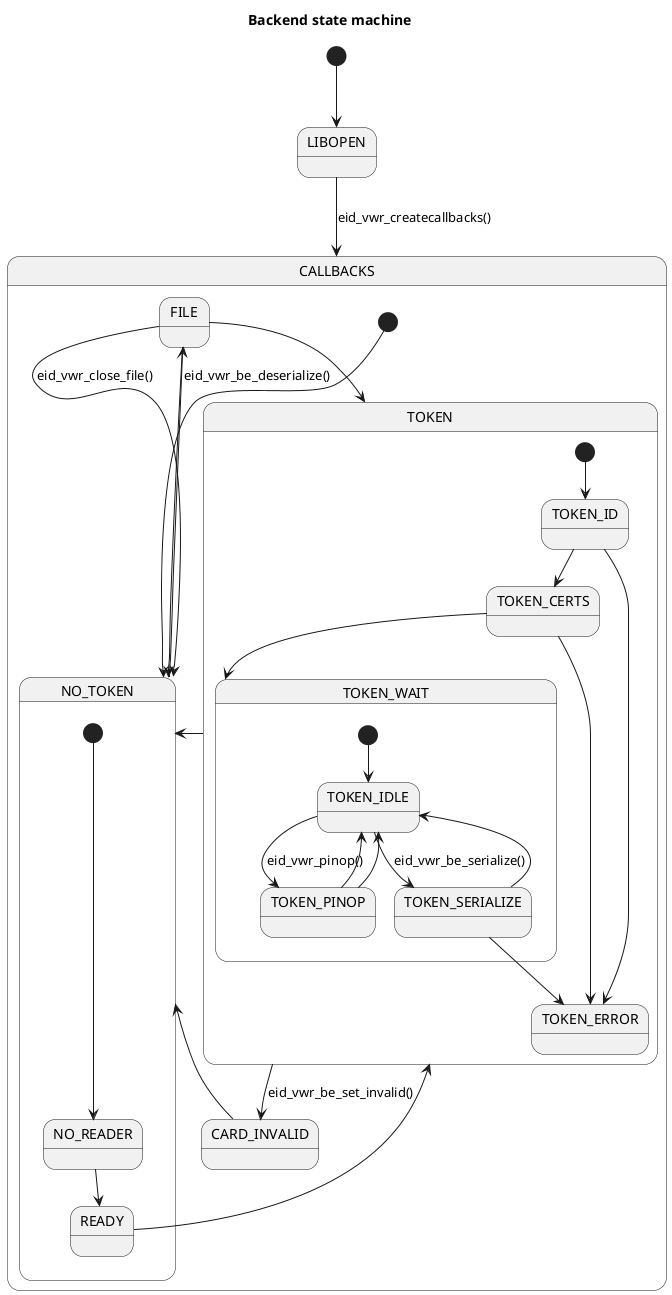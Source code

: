 @startuml
title Backend state machine

' This file documents the state machine as implemented in state.c. It
' can be converted to a diagram by way of PlantUML, see
' http://plantuml.com/
'
' This version of the state machine is for the benefit of people who
' want to use the eID Viewer backend library, and don't care about how
' everything is implemented. It therefore contains documents which
' external function call has which state machine transition as an
' effect, rather than which event (as in the other state machine
' diagram)

[*] --> LIBOPEN

LIBOPEN --> CALLBACKS : eid_vwr_createcallbacks()

state CALLBACKS {
  state NO_TOKEN
  state TOKEN
  state FILE
  state CARD_INVALID

  [*] --> NO_TOKEN

  NO_TOKEN --> FILE : eid_vwr_be_deserialize()
  FILE --> NO_TOKEN : eid_vwr_close_file()
  FILE --> TOKEN
  FILE --> NO_TOKEN

  TOKEN --> NO_TOKEN
  TOKEN --> CARD_INVALID : eid_vwr_be_set_invalid()

  CARD_INVALID --> NO_TOKEN

  state NO_TOKEN {
    state NO_READER
    state READY

    [*] --> NO_READER
    NO_READER --> READY

    READY --> TOKEN
  }

  state TOKEN {
    state TOKEN_ID
    state TOKEN_CERTS
    state TOKEN_ERROR
    state TOKEN_WAIT


    [*] --> TOKEN_ID

    TOKEN_ID --> TOKEN_CERTS
    TOKEN_ID --> TOKEN_ERROR

    TOKEN_CERTS --> TOKEN_WAIT
    TOKEN_CERTS --> TOKEN_ERROR
 
    state TOKEN_WAIT {
      state TOKEN_IDLE
      state TOKEN_PINOP
      state TOKEN_SERIALIZE

      [*] --> TOKEN_IDLE

      TOKEN_IDLE --> TOKEN_PINOP : eid_vwr_pinop()
      TOKEN_IDLE --> TOKEN_SERIALIZE : eid_vwr_be_serialize()

      TOKEN_PINOP --> TOKEN_IDLE
      TOKEN_PINOP --> TOKEN_IDLE

      TOKEN_SERIALIZE --> TOKEN_IDLE
      TOKEN_SERIALIZE --> TOKEN_ERROR

    }

  }
}

@enduml
